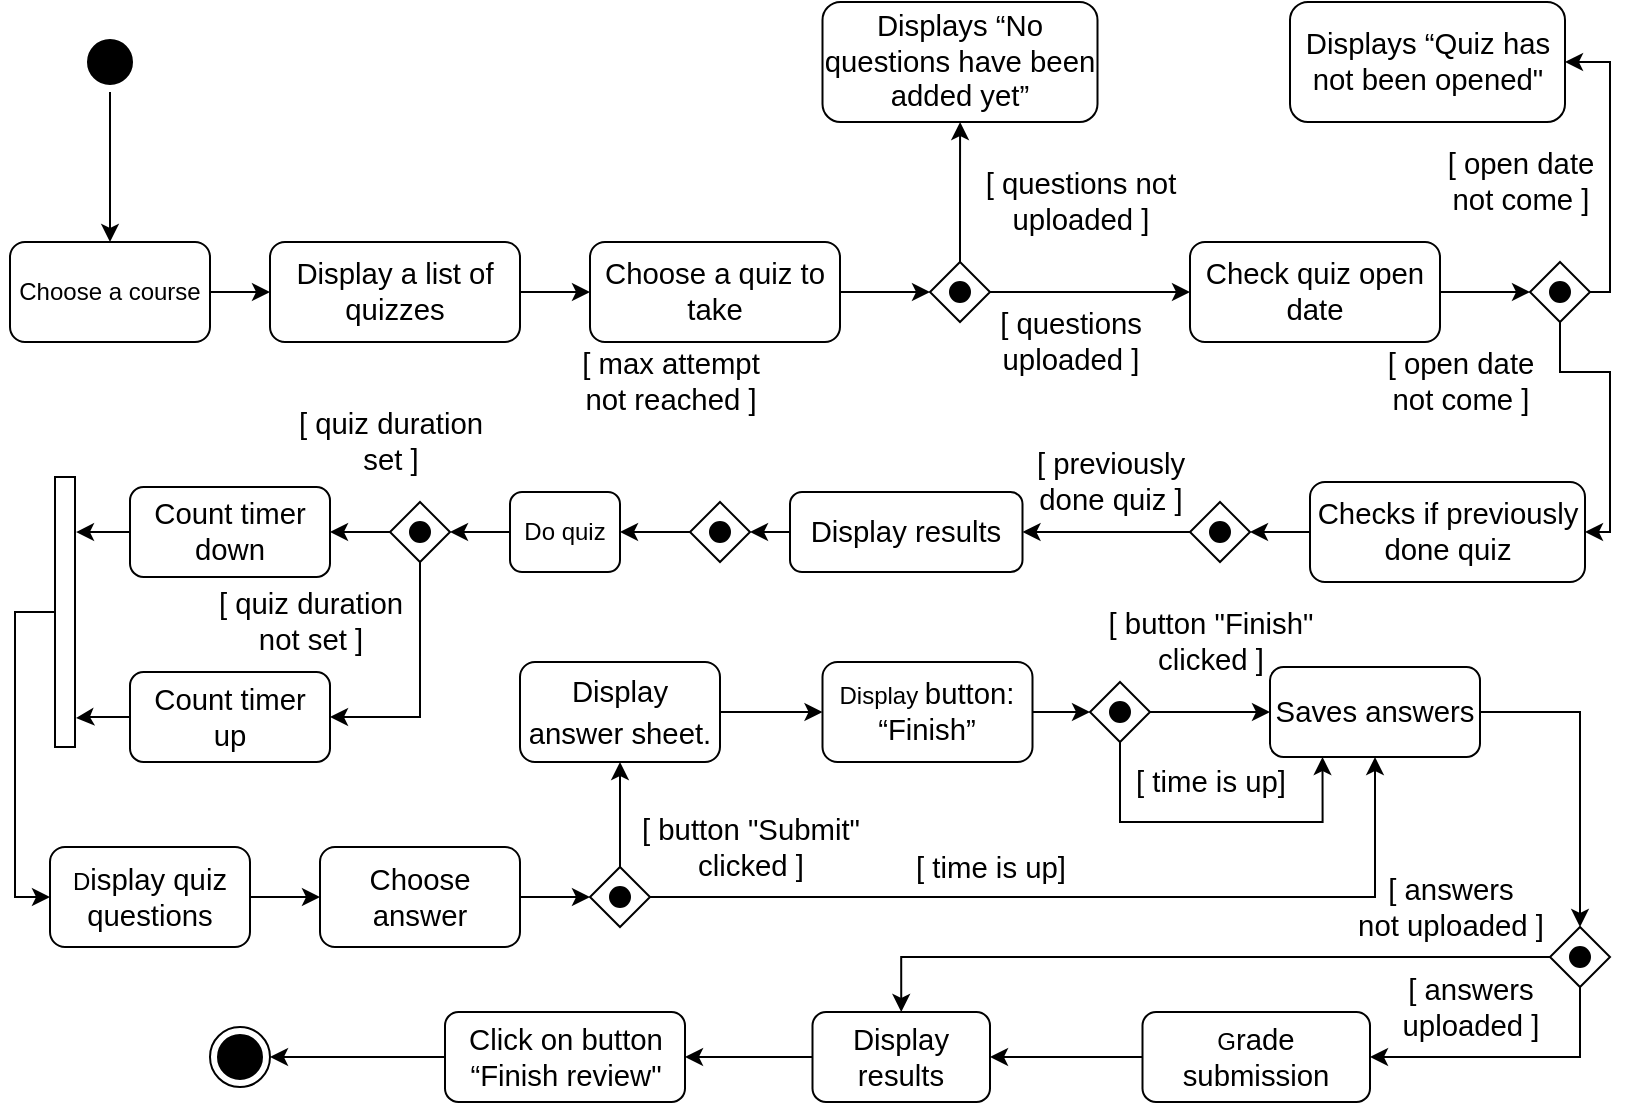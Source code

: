 <mxfile version="14.6.3" type="github">
  <diagram id="HvqQM-I7t3wVY7urHc3_" name="Page-1">
    <mxGraphModel dx="1422" dy="751" grid="1" gridSize="10" guides="1" tooltips="1" connect="1" arrows="1" fold="1" page="1" pageScale="1" pageWidth="827" pageHeight="1169" math="0" shadow="0">
      <root>
        <mxCell id="0" />
        <mxCell id="1" parent="0" />
        <mxCell id="4EETxAyDpQWCK0r4zNha-4" value="" style="edgeStyle=orthogonalEdgeStyle;rounded=0;orthogonalLoop=1;jettySize=auto;html=1;" parent="1" source="XsodSHadwsmzP9jJMz4_-39" target="4EETxAyDpQWCK0r4zNha-2" edge="1">
          <mxGeometry relative="1" as="geometry">
            <mxPoint x="60" y="80" as="sourcePoint" />
          </mxGeometry>
        </mxCell>
        <mxCell id="QtU8lgQa15zFkYiqKTXy-1" value="" style="edgeStyle=orthogonalEdgeStyle;rounded=0;orthogonalLoop=1;jettySize=auto;html=1;" parent="1" source="4EETxAyDpQWCK0r4zNha-2" target="4EETxAyDpQWCK0r4zNha-3" edge="1">
          <mxGeometry relative="1" as="geometry" />
        </mxCell>
        <mxCell id="4EETxAyDpQWCK0r4zNha-2" value="Choose a course" style="rounded=1;whiteSpace=wrap;html=1;fillColor=#FFFFFF;" parent="1" vertex="1">
          <mxGeometry x="10" y="130" width="100" height="50" as="geometry" />
        </mxCell>
        <mxCell id="QtU8lgQa15zFkYiqKTXy-4" value="" style="edgeStyle=orthogonalEdgeStyle;rounded=0;orthogonalLoop=1;jettySize=auto;html=1;" parent="1" source="4EETxAyDpQWCK0r4zNha-3" target="QtU8lgQa15zFkYiqKTXy-3" edge="1">
          <mxGeometry relative="1" as="geometry" />
        </mxCell>
        <mxCell id="4EETxAyDpQWCK0r4zNha-3" value="&lt;span style=&quot;font-size: 11pt ; font-family: &amp;#34;arial&amp;#34; ; color: rgb(0 , 0 , 0) ; background-color: transparent ; font-weight: 400 ; font-style: normal ; font-variant: normal ; text-decoration: none ; vertical-align: baseline&quot; id=&quot;docs-internal-guid-ca1dcce4-7fff-27a4-cba9-b2763112202d&quot;&gt;Display a list of quizzes&lt;/span&gt;" style="rounded=1;whiteSpace=wrap;html=1;fillColor=#FFFFFF;" parent="1" vertex="1">
          <mxGeometry x="140" y="130" width="125" height="50" as="geometry" />
        </mxCell>
        <mxCell id="EMLoT_DQCo54XdzdIxfW-8" style="edgeStyle=orthogonalEdgeStyle;rounded=0;orthogonalLoop=1;jettySize=auto;html=1;entryX=0;entryY=0.5;entryDx=0;entryDy=0;" parent="1" source="QtU8lgQa15zFkYiqKTXy-3" target="QtU8lgQa15zFkYiqKTXy-5" edge="1">
          <mxGeometry relative="1" as="geometry" />
        </mxCell>
        <mxCell id="QtU8lgQa15zFkYiqKTXy-3" value="&lt;span style=&quot;font-size: 11pt ; font-family: &amp;#34;arial&amp;#34; ; color: rgb(0 , 0 , 0) ; background-color: transparent ; font-weight: 400 ; font-style: normal ; font-variant: normal ; text-decoration: none ; vertical-align: baseline&quot; id=&quot;docs-internal-guid-f9b0f070-7fff-f607-0604-e5bbde5d65c2&quot;&gt;Choose a quiz to take&lt;/span&gt;" style="rounded=1;whiteSpace=wrap;html=1;fillColor=#FFFFFF;" parent="1" vertex="1">
          <mxGeometry x="300" y="130" width="125" height="50" as="geometry" />
        </mxCell>
        <mxCell id="EMLoT_DQCo54XdzdIxfW-4" value="" style="group" parent="1" vertex="1" connectable="0">
          <mxGeometry x="470" y="140" width="30" height="30" as="geometry" />
        </mxCell>
        <mxCell id="EMLoT_DQCo54XdzdIxfW-7" value="" style="group" parent="EMLoT_DQCo54XdzdIxfW-4" vertex="1" connectable="0">
          <mxGeometry width="30" height="30" as="geometry" />
        </mxCell>
        <mxCell id="QtU8lgQa15zFkYiqKTXy-5" value="" style="rhombus;whiteSpace=wrap;html=1;fillColor=#FFFFFF;" parent="EMLoT_DQCo54XdzdIxfW-7" vertex="1">
          <mxGeometry width="30" height="30" as="geometry" />
        </mxCell>
        <mxCell id="EMLoT_DQCo54XdzdIxfW-1" value="" style="ellipse;whiteSpace=wrap;html=1;aspect=fixed;fillColor=#000000;" parent="EMLoT_DQCo54XdzdIxfW-7" vertex="1">
          <mxGeometry x="10" y="10" width="10" height="10" as="geometry" />
        </mxCell>
        <mxCell id="EMLoT_DQCo54XdzdIxfW-17" style="edgeStyle=orthogonalEdgeStyle;rounded=0;orthogonalLoop=1;jettySize=auto;html=1;exitX=1;exitY=0.5;exitDx=0;exitDy=0;entryX=0;entryY=0.5;entryDx=0;entryDy=0;" parent="1" source="EMLoT_DQCo54XdzdIxfW-9" target="EMLoT_DQCo54XdzdIxfW-15" edge="1">
          <mxGeometry relative="1" as="geometry" />
        </mxCell>
        <mxCell id="EMLoT_DQCo54XdzdIxfW-9" value="&lt;span style=&quot;font-size: 11pt ; font-family: &amp;#34;arial&amp;#34; ; color: rgb(0 , 0 , 0) ; background-color: transparent ; font-weight: 400 ; font-style: normal ; font-variant: normal ; text-decoration: none ; vertical-align: baseline&quot; id=&quot;docs-internal-guid-7c33a0d0-7fff-b234-5660-c0ef3cbe4906&quot;&gt;Check quiz open date&lt;/span&gt;" style="rounded=1;whiteSpace=wrap;html=1;fillColor=#FFFFFF;" parent="1" vertex="1">
          <mxGeometry x="600" y="130" width="125" height="50" as="geometry" />
        </mxCell>
        <mxCell id="EMLoT_DQCo54XdzdIxfW-10" value="" style="edgeStyle=orthogonalEdgeStyle;rounded=0;orthogonalLoop=1;jettySize=auto;html=1;" parent="1" source="QtU8lgQa15zFkYiqKTXy-5" target="EMLoT_DQCo54XdzdIxfW-9" edge="1">
          <mxGeometry relative="1" as="geometry" />
        </mxCell>
        <mxCell id="EMLoT_DQCo54XdzdIxfW-11" value="&lt;div&gt;&lt;span style=&quot;font-size: 11pt ; font-family: &amp;#34;arial&amp;#34; ; color: rgb(0 , 0 , 0) ; background-color: transparent ; font-weight: 400 ; font-style: normal ; font-variant: normal ; text-decoration: none ; vertical-align: baseline&quot; id=&quot;docs-internal-guid-7c33a0d0-7fff-b234-5660-c0ef3cbe4906&quot;&gt;[ questions &lt;br&gt;&lt;/span&gt;&lt;/div&gt;&lt;div&gt;&lt;span style=&quot;font-size: 11pt ; font-family: &amp;#34;arial&amp;#34; ; color: rgb(0 , 0 , 0) ; background-color: transparent ; font-weight: 400 ; font-style: normal ; font-variant: normal ; text-decoration: none ; vertical-align: baseline&quot; id=&quot;docs-internal-guid-7c33a0d0-7fff-b234-5660-c0ef3cbe4906&quot;&gt;uploaded ]&lt;/span&gt;&lt;/div&gt;" style="edgeLabel;html=1;align=center;verticalAlign=middle;resizable=0;points=[];" parent="EMLoT_DQCo54XdzdIxfW-10" vertex="1" connectable="0">
          <mxGeometry x="-0.3" y="-2" relative="1" as="geometry">
            <mxPoint x="5" y="23" as="offset" />
          </mxGeometry>
        </mxCell>
        <mxCell id="EMLoT_DQCo54XdzdIxfW-34" value="&lt;div&gt;&lt;span style=&quot;font-size: 11pt ; font-family: &amp;#34;arial&amp;#34; ; color: rgb(0 , 0 , 0) ; background-color: transparent ; font-weight: 400 ; font-style: normal ; font-variant: normal ; text-decoration: none ; vertical-align: baseline&quot; id=&quot;docs-internal-guid-7c33a0d0-7fff-b234-5660-c0ef3cbe4906&quot;&gt;[ previously &lt;br&gt;&lt;/span&gt;&lt;/div&gt;&lt;div&gt;&lt;span style=&quot;font-size: 11pt ; font-family: &amp;#34;arial&amp;#34; ; color: rgb(0 , 0 , 0) ; background-color: transparent ; font-weight: 400 ; font-style: normal ; font-variant: normal ; text-decoration: none ; vertical-align: baseline&quot; id=&quot;docs-internal-guid-7c33a0d0-7fff-b234-5660-c0ef3cbe4906&quot;&gt;&lt;/span&gt;&lt;span style=&quot;font-size: 11pt ; font-family: &amp;#34;arial&amp;#34; ; color: rgb(0 , 0 , 0) ; background-color: transparent ; font-weight: 400 ; font-style: normal ; font-variant: normal ; text-decoration: none ; vertical-align: baseline&quot; id=&quot;docs-internal-guid-2d954c88-7fff-5672-d39d-e16bd0bce384&quot;&gt;done  quiz&lt;/span&gt;&lt;span style=&quot;font-size: 11pt ; font-family: &amp;#34;arial&amp;#34; ; color: rgb(0 , 0 , 0) ; background-color: transparent ; font-weight: 400 ; font-style: normal ; font-variant: normal ; text-decoration: none ; vertical-align: baseline&quot; id=&quot;docs-internal-guid-7c33a0d0-7fff-b234-5660-c0ef3cbe4906&quot;&gt; ]&lt;/span&gt;&lt;/div&gt;" style="edgeLabel;html=1;align=center;verticalAlign=middle;resizable=0;points=[];" parent="EMLoT_DQCo54XdzdIxfW-10" vertex="1" connectable="0">
          <mxGeometry x="-0.3" y="-2" relative="1" as="geometry">
            <mxPoint x="25" y="93" as="offset" />
          </mxGeometry>
        </mxCell>
        <mxCell id="EMLoT_DQCo54XdzdIxfW-38" value="&lt;div&gt;&lt;span style=&quot;font-size: 11pt ; font-family: &amp;#34;arial&amp;#34; ; color: rgb(0 , 0 , 0) ; background-color: transparent ; font-weight: 400 ; font-style: normal ; font-variant: normal ; text-decoration: none ; vertical-align: baseline&quot; id=&quot;docs-internal-guid-7c33a0d0-7fff-b234-5660-c0ef3cbe4906&quot;&gt;[ &lt;/span&gt;&lt;span style=&quot;font-size: 11pt ; font-family: &amp;#34;arial&amp;#34; ; color: rgb(0 , 0 , 0) ; background-color: transparent ; font-weight: 400 ; font-style: normal ; font-variant: normal ; text-decoration: none ; vertical-align: baseline&quot; id=&quot;docs-internal-guid-54b99eb1-7fff-6bb4-ce51-234c194e9e12&quot;&gt;max attempt &lt;br&gt;&lt;/span&gt;&lt;/div&gt;&lt;div&gt;&lt;span style=&quot;font-size: 11pt ; font-family: &amp;#34;arial&amp;#34; ; color: rgb(0 , 0 , 0) ; background-color: transparent ; font-weight: 400 ; font-style: normal ; font-variant: normal ; text-decoration: none ; vertical-align: baseline&quot; id=&quot;docs-internal-guid-54b99eb1-7fff-6bb4-ce51-234c194e9e12&quot;&gt;not reached &lt;/span&gt;&lt;span style=&quot;font-size: 11pt ; font-family: &amp;#34;arial&amp;#34; ; color: rgb(0 , 0 , 0) ; background-color: transparent ; font-weight: 400 ; font-style: normal ; font-variant: normal ; text-decoration: none ; vertical-align: baseline&quot; id=&quot;docs-internal-guid-7c33a0d0-7fff-b234-5660-c0ef3cbe4906&quot;&gt;]&lt;/span&gt;&lt;/div&gt;" style="edgeLabel;html=1;align=center;verticalAlign=middle;resizable=0;points=[];" parent="EMLoT_DQCo54XdzdIxfW-10" vertex="1" connectable="0">
          <mxGeometry x="-0.3" y="-2" relative="1" as="geometry">
            <mxPoint x="-195" y="43" as="offset" />
          </mxGeometry>
        </mxCell>
        <mxCell id="EMLoT_DQCo54XdzdIxfW-56" value="&lt;div&gt;&lt;span style=&quot;font-size: 11pt ; font-family: &amp;#34;arial&amp;#34; ; color: rgb(0 , 0 , 0) ; background-color: transparent ; font-weight: 400 ; font-style: normal ; font-variant: normal ; text-decoration: none ; vertical-align: baseline&quot; id=&quot;docs-internal-guid-7c33a0d0-7fff-b234-5660-c0ef3cbe4906&quot;&gt;[ quiz &lt;/span&gt;&lt;span style=&quot;font-size: 11pt ; font-family: &amp;#34;arial&amp;#34; ; color: rgb(0 , 0 , 0) ; background-color: transparent ; font-weight: 400 ; font-style: normal ; font-variant: normal ; text-decoration: none ; vertical-align: baseline&quot; id=&quot;docs-internal-guid-78c24208-7fff-800c-d850-6933cc3fbe24&quot;&gt;duration &lt;br&gt;&lt;/span&gt;&lt;/div&gt;&lt;div&gt;&lt;span style=&quot;font-size: 11pt ; font-family: &amp;#34;arial&amp;#34; ; color: rgb(0 , 0 , 0) ; background-color: transparent ; font-weight: 400 ; font-style: normal ; font-variant: normal ; text-decoration: none ; vertical-align: baseline&quot; id=&quot;docs-internal-guid-78c24208-7fff-800c-d850-6933cc3fbe24&quot;&gt;set&lt;/span&gt;&lt;span style=&quot;font-size: 11pt ; font-family: &amp;#34;arial&amp;#34; ; color: rgb(0 , 0 , 0) ; background-color: transparent ; font-weight: 400 ; font-style: normal ; font-variant: normal ; text-decoration: none ; vertical-align: baseline&quot; id=&quot;docs-internal-guid-54b99eb1-7fff-6bb4-ce51-234c194e9e12&quot;&gt;&lt;/span&gt;&lt;span style=&quot;font-size: 11pt ; font-family: &amp;#34;arial&amp;#34; ; color: rgb(0 , 0 , 0) ; background-color: transparent ; font-weight: 400 ; font-style: normal ; font-variant: normal ; text-decoration: none ; vertical-align: baseline&quot; id=&quot;docs-internal-guid-7c33a0d0-7fff-b234-5660-c0ef3cbe4906&quot;&gt; ]&lt;/span&gt;&lt;/div&gt;" style="edgeLabel;html=1;align=center;verticalAlign=middle;resizable=0;points=[];" parent="EMLoT_DQCo54XdzdIxfW-10" vertex="1" connectable="0">
          <mxGeometry x="-0.3" y="-2" relative="1" as="geometry">
            <mxPoint x="-335" y="73" as="offset" />
          </mxGeometry>
        </mxCell>
        <mxCell id="EMLoT_DQCo54XdzdIxfW-59" value="&lt;div&gt;&lt;span style=&quot;font-size: 11pt ; font-family: &amp;#34;arial&amp;#34; ; color: rgb(0 , 0 , 0) ; background-color: transparent ; font-weight: 400 ; font-style: normal ; font-variant: normal ; text-decoration: none ; vertical-align: baseline&quot; id=&quot;docs-internal-guid-7c33a0d0-7fff-b234-5660-c0ef3cbe4906&quot;&gt;[ quiz &lt;/span&gt;&lt;span style=&quot;font-size: 11pt ; font-family: &amp;#34;arial&amp;#34; ; color: rgb(0 , 0 , 0) ; background-color: transparent ; font-weight: 400 ; font-style: normal ; font-variant: normal ; text-decoration: none ; vertical-align: baseline&quot; id=&quot;docs-internal-guid-78c24208-7fff-800c-d850-6933cc3fbe24&quot;&gt;duration&lt;/span&gt;&lt;/div&gt;&lt;div&gt;&lt;span style=&quot;font-size: 11pt ; font-family: &amp;#34;arial&amp;#34; ; color: rgb(0 , 0 , 0) ; background-color: transparent ; font-weight: 400 ; font-style: normal ; font-variant: normal ; text-decoration: none ; vertical-align: baseline&quot; id=&quot;docs-internal-guid-78c24208-7fff-800c-d850-6933cc3fbe24&quot;&gt;not&lt;/span&gt;&lt;span style=&quot;font-size: 11pt ; font-family: &amp;#34;arial&amp;#34; ; color: rgb(0 , 0 , 0) ; background-color: transparent ; font-weight: 400 ; font-style: normal ; font-variant: normal ; text-decoration: none ; vertical-align: baseline&quot; id=&quot;docs-internal-guid-78c24208-7fff-800c-d850-6933cc3fbe24&quot;&gt; set&lt;/span&gt;&lt;span style=&quot;font-size: 11pt ; font-family: &amp;#34;arial&amp;#34; ; color: rgb(0 , 0 , 0) ; background-color: transparent ; font-weight: 400 ; font-style: normal ; font-variant: normal ; text-decoration: none ; vertical-align: baseline&quot; id=&quot;docs-internal-guid-54b99eb1-7fff-6bb4-ce51-234c194e9e12&quot;&gt;&lt;/span&gt;&lt;span style=&quot;font-size: 11pt ; font-family: &amp;#34;arial&amp;#34; ; color: rgb(0 , 0 , 0) ; background-color: transparent ; font-weight: 400 ; font-style: normal ; font-variant: normal ; text-decoration: none ; vertical-align: baseline&quot; id=&quot;docs-internal-guid-7c33a0d0-7fff-b234-5660-c0ef3cbe4906&quot;&gt; ]&lt;/span&gt;&lt;/div&gt;" style="edgeLabel;html=1;align=center;verticalAlign=middle;resizable=0;points=[];" parent="EMLoT_DQCo54XdzdIxfW-10" vertex="1" connectable="0">
          <mxGeometry x="-0.3" y="-2" relative="1" as="geometry">
            <mxPoint x="-375" y="163" as="offset" />
          </mxGeometry>
        </mxCell>
        <mxCell id="XsodSHadwsmzP9jJMz4_-1" value="&lt;div&gt;&lt;span style=&quot;font-size: 11pt ; font-family: &amp;#34;arial&amp;#34; ; color: rgb(0 , 0 , 0) ; background-color: transparent ; font-weight: 400 ; font-style: normal ; font-variant: normal ; text-decoration: none ; vertical-align: baseline&quot; id=&quot;docs-internal-guid-7c33a0d0-7fff-b234-5660-c0ef3cbe4906&quot;&gt;[ &lt;/span&gt;&lt;span style=&quot;font-size: 11pt ; font-family: &amp;#34;arial&amp;#34; ; color: rgb(0 , 0 , 0) ; background-color: transparent ; font-weight: 400 ; font-style: normal ; font-variant: normal ; text-decoration: none ; vertical-align: baseline&quot; id=&quot;docs-internal-guid-f50e2c8d-7fff-2b7e-0449-d329af80f305&quot;&gt;&lt;span style=&quot;font-size: 11pt ; font-family: &amp;#34;arial&amp;#34; ; color: rgb(0 , 0 , 0) ; background-color: transparent ; font-weight: 400 ; font-style: normal ; font-variant: normal ; text-decoration: none ; vertical-align: baseline&quot; id=&quot;docs-internal-guid-f50e2c8d-7fff-2b7e-0449-d329af80f305&quot;&gt;button &quot;S&lt;/span&gt;ubmit&quot; &lt;br&gt;&lt;/span&gt;&lt;/div&gt;&lt;div&gt;&lt;span style=&quot;font-size: 11pt ; font-family: &amp;#34;arial&amp;#34; ; color: rgb(0 , 0 , 0) ; background-color: transparent ; font-weight: 400 ; font-style: normal ; font-variant: normal ; text-decoration: none ; vertical-align: baseline&quot; id=&quot;docs-internal-guid-f50e2c8d-7fff-2b7e-0449-d329af80f305&quot;&gt;clicked &lt;/span&gt;&lt;span style=&quot;font-size: 11pt ; font-family: &amp;#34;arial&amp;#34; ; color: rgb(0 , 0 , 0) ; background-color: transparent ; font-weight: 400 ; font-style: normal ; font-variant: normal ; text-decoration: none ; vertical-align: baseline&quot; id=&quot;docs-internal-guid-7c33a0d0-7fff-b234-5660-c0ef3cbe4906&quot;&gt;]&lt;/span&gt;&lt;/div&gt;" style="edgeLabel;html=1;align=center;verticalAlign=middle;resizable=0;points=[];" vertex="1" connectable="0" parent="EMLoT_DQCo54XdzdIxfW-10">
          <mxGeometry x="-0.3" y="-2" relative="1" as="geometry">
            <mxPoint x="-155" y="276" as="offset" />
          </mxGeometry>
        </mxCell>
        <mxCell id="XsodSHadwsmzP9jJMz4_-13" value="&lt;div&gt;&lt;span style=&quot;font-size: 11pt ; font-family: &amp;#34;arial&amp;#34; ; color: rgb(0 , 0 , 0) ; background-color: transparent ; font-weight: 400 ; font-style: normal ; font-variant: normal ; text-decoration: none ; vertical-align: baseline&quot; id=&quot;docs-internal-guid-7c33a0d0-7fff-b234-5660-c0ef3cbe4906&quot;&gt;[ &lt;/span&gt;&lt;span style=&quot;font-size: 11pt ; font-family: &amp;#34;arial&amp;#34; ; color: rgb(0 , 0 , 0) ; background-color: transparent ; font-weight: 400 ; font-style: normal ; font-variant: normal ; text-decoration: none ; vertical-align: baseline&quot; id=&quot;docs-internal-guid-f50e2c8d-7fff-2b7e-0449-d329af80f305&quot;&gt; button &quot;Finish&quot;&lt;br&gt;&lt;/span&gt;&lt;/div&gt;&lt;div&gt;&lt;span style=&quot;font-size: 11pt ; font-family: &amp;#34;arial&amp;#34; ; color: rgb(0 , 0 , 0) ; background-color: transparent ; font-weight: 400 ; font-style: normal ; font-variant: normal ; text-decoration: none ; vertical-align: baseline&quot; id=&quot;docs-internal-guid-f50e2c8d-7fff-2b7e-0449-d329af80f305&quot;&gt;clicked &lt;/span&gt;&lt;span style=&quot;font-size: 11pt ; font-family: &amp;#34;arial&amp;#34; ; color: rgb(0 , 0 , 0) ; background-color: transparent ; font-weight: 400 ; font-style: normal ; font-variant: normal ; text-decoration: none ; vertical-align: baseline&quot; id=&quot;docs-internal-guid-7c33a0d0-7fff-b234-5660-c0ef3cbe4906&quot;&gt;]&lt;/span&gt;&lt;/div&gt;" style="edgeLabel;html=1;align=center;verticalAlign=middle;resizable=0;points=[];" vertex="1" connectable="0" parent="EMLoT_DQCo54XdzdIxfW-10">
          <mxGeometry x="-0.3" y="-2" relative="1" as="geometry">
            <mxPoint x="75" y="173" as="offset" />
          </mxGeometry>
        </mxCell>
        <mxCell id="XsodSHadwsmzP9jJMz4_-16" value="&lt;div&gt;&lt;span style=&quot;font-size: 11pt ; font-family: &amp;#34;arial&amp;#34; ; color: rgb(0 , 0 , 0) ; background-color: transparent ; font-weight: 400 ; font-style: normal ; font-variant: normal ; text-decoration: none ; vertical-align: baseline&quot; id=&quot;docs-internal-guid-7c33a0d0-7fff-b234-5660-c0ef3cbe4906&quot;&gt;[ time is up&lt;/span&gt;&lt;span style=&quot;font-size: 11pt ; font-family: &amp;#34;arial&amp;#34; ; color: rgb(0 , 0 , 0) ; background-color: transparent ; font-weight: 400 ; font-style: normal ; font-variant: normal ; text-decoration: none ; vertical-align: baseline&quot; id=&quot;docs-internal-guid-f50e2c8d-7fff-2b7e-0449-d329af80f305&quot;&gt;&lt;/span&gt;&lt;span style=&quot;font-size: 11pt ; font-family: &amp;#34;arial&amp;#34; ; color: rgb(0 , 0 , 0) ; background-color: transparent ; font-weight: 400 ; font-style: normal ; font-variant: normal ; text-decoration: none ; vertical-align: baseline&quot; id=&quot;docs-internal-guid-7c33a0d0-7fff-b234-5660-c0ef3cbe4906&quot;&gt;]&lt;/span&gt;&lt;/div&gt;" style="edgeLabel;html=1;align=center;verticalAlign=middle;resizable=0;points=[];" vertex="1" connectable="0" parent="EMLoT_DQCo54XdzdIxfW-10">
          <mxGeometry x="-0.3" y="-2" relative="1" as="geometry">
            <mxPoint x="-35" y="286" as="offset" />
          </mxGeometry>
        </mxCell>
        <mxCell id="XsodSHadwsmzP9jJMz4_-17" value="&lt;div&gt;&lt;span style=&quot;font-size: 11pt ; font-family: &amp;#34;arial&amp;#34; ; color: rgb(0 , 0 , 0) ; background-color: transparent ; font-weight: 400 ; font-style: normal ; font-variant: normal ; text-decoration: none ; vertical-align: baseline&quot; id=&quot;docs-internal-guid-7c33a0d0-7fff-b234-5660-c0ef3cbe4906&quot;&gt;[ time is up&lt;/span&gt;&lt;span style=&quot;font-size: 11pt ; font-family: &amp;#34;arial&amp;#34; ; color: rgb(0 , 0 , 0) ; background-color: transparent ; font-weight: 400 ; font-style: normal ; font-variant: normal ; text-decoration: none ; vertical-align: baseline&quot; id=&quot;docs-internal-guid-f50e2c8d-7fff-2b7e-0449-d329af80f305&quot;&gt;&lt;/span&gt;&lt;span style=&quot;font-size: 11pt ; font-family: &amp;#34;arial&amp;#34; ; color: rgb(0 , 0 , 0) ; background-color: transparent ; font-weight: 400 ; font-style: normal ; font-variant: normal ; text-decoration: none ; vertical-align: baseline&quot; id=&quot;docs-internal-guid-7c33a0d0-7fff-b234-5660-c0ef3cbe4906&quot;&gt;]&lt;/span&gt;&lt;/div&gt;" style="edgeLabel;html=1;align=center;verticalAlign=middle;resizable=0;points=[];" vertex="1" connectable="0" parent="EMLoT_DQCo54XdzdIxfW-10">
          <mxGeometry x="-0.3" y="-2" relative="1" as="geometry">
            <mxPoint x="75" y="243" as="offset" />
          </mxGeometry>
        </mxCell>
        <mxCell id="XsodSHadwsmzP9jJMz4_-35" value="&lt;div&gt;&lt;span style=&quot;font-size: 11pt ; font-family: &amp;#34;arial&amp;#34; ; color: rgb(0 , 0 , 0) ; background-color: transparent ; font-weight: 400 ; font-style: normal ; font-variant: normal ; text-decoration: none ; vertical-align: baseline&quot; id=&quot;docs-internal-guid-7c33a0d0-7fff-b234-5660-c0ef3cbe4906&quot;&gt;[ answers &lt;br&gt;&lt;/span&gt;&lt;/div&gt;&lt;div&gt;&lt;span style=&quot;font-size: 11pt ; font-family: &amp;#34;arial&amp;#34; ; color: rgb(0 , 0 , 0) ; background-color: transparent ; font-weight: 400 ; font-style: normal ; font-variant: normal ; text-decoration: none ; vertical-align: baseline&quot; id=&quot;docs-internal-guid-7c33a0d0-7fff-b234-5660-c0ef3cbe4906&quot;&gt;uploaded &lt;/span&gt;&lt;span style=&quot;font-size: 11pt ; font-family: &amp;#34;arial&amp;#34; ; color: rgb(0 , 0 , 0) ; background-color: transparent ; font-weight: 400 ; font-style: normal ; font-variant: normal ; text-decoration: none ; vertical-align: baseline&quot; id=&quot;docs-internal-guid-7c33a0d0-7fff-b234-5660-c0ef3cbe4906&quot;&gt;]&lt;/span&gt;&lt;/div&gt;" style="edgeLabel;html=1;align=center;verticalAlign=middle;resizable=0;points=[];" vertex="1" connectable="0" parent="EMLoT_DQCo54XdzdIxfW-10">
          <mxGeometry x="-0.3" y="-2" relative="1" as="geometry">
            <mxPoint x="205" y="356" as="offset" />
          </mxGeometry>
        </mxCell>
        <mxCell id="XsodSHadwsmzP9jJMz4_-36" value="&lt;div&gt;&lt;span style=&quot;font-size: 11pt ; font-family: &amp;#34;arial&amp;#34; ; color: rgb(0 , 0 , 0) ; background-color: transparent ; font-weight: 400 ; font-style: normal ; font-variant: normal ; text-decoration: none ; vertical-align: baseline&quot; id=&quot;docs-internal-guid-7c33a0d0-7fff-b234-5660-c0ef3cbe4906&quot;&gt;[ answers &lt;br&gt;&lt;/span&gt;&lt;/div&gt;&lt;div&gt;&lt;span style=&quot;font-size: 11pt ; font-family: &amp;#34;arial&amp;#34; ; color: rgb(0 , 0 , 0) ; background-color: transparent ; font-weight: 400 ; font-style: normal ; font-variant: normal ; text-decoration: none ; vertical-align: baseline&quot; id=&quot;docs-internal-guid-7c33a0d0-7fff-b234-5660-c0ef3cbe4906&quot;&gt;not uploaded &lt;/span&gt;&lt;span style=&quot;font-size: 11pt ; font-family: &amp;#34;arial&amp;#34; ; color: rgb(0 , 0 , 0) ; background-color: transparent ; font-weight: 400 ; font-style: normal ; font-variant: normal ; text-decoration: none ; vertical-align: baseline&quot; id=&quot;docs-internal-guid-7c33a0d0-7fff-b234-5660-c0ef3cbe4906&quot;&gt;]&lt;/span&gt;&lt;/div&gt;" style="edgeLabel;html=1;align=center;verticalAlign=middle;resizable=0;points=[];" vertex="1" connectable="0" parent="EMLoT_DQCo54XdzdIxfW-10">
          <mxGeometry x="-0.3" y="-2" relative="1" as="geometry">
            <mxPoint x="195" y="306" as="offset" />
          </mxGeometry>
        </mxCell>
        <mxCell id="EMLoT_DQCo54XdzdIxfW-12" value="&lt;span style=&quot;font-size: 11pt ; font-family: &amp;#34;arial&amp;#34; ; color: rgb(0 , 0 , 0) ; background-color: transparent ; font-weight: 400 ; font-style: normal ; font-variant: normal ; text-decoration: none ; vertical-align: baseline&quot; id=&quot;docs-internal-guid-cef091fc-7fff-853b-4662-05197f052c5b&quot;&gt;Displays “No questions have been added yet”&lt;/span&gt;" style="rounded=1;whiteSpace=wrap;html=1;fillColor=#FFFFFF;" parent="1" vertex="1">
          <mxGeometry x="416.25" y="10" width="137.5" height="60" as="geometry" />
        </mxCell>
        <mxCell id="EMLoT_DQCo54XdzdIxfW-13" value="" style="group" parent="1" vertex="1" connectable="0">
          <mxGeometry x="770" y="140" width="30" height="30" as="geometry" />
        </mxCell>
        <mxCell id="EMLoT_DQCo54XdzdIxfW-14" value="" style="group" parent="EMLoT_DQCo54XdzdIxfW-13" vertex="1" connectable="0">
          <mxGeometry width="30" height="30" as="geometry" />
        </mxCell>
        <mxCell id="EMLoT_DQCo54XdzdIxfW-15" value="" style="rhombus;whiteSpace=wrap;html=1;fillColor=#FFFFFF;" parent="EMLoT_DQCo54XdzdIxfW-14" vertex="1">
          <mxGeometry width="30" height="30" as="geometry" />
        </mxCell>
        <mxCell id="EMLoT_DQCo54XdzdIxfW-16" value="" style="ellipse;whiteSpace=wrap;html=1;aspect=fixed;fillColor=#000000;" parent="EMLoT_DQCo54XdzdIxfW-14" vertex="1">
          <mxGeometry x="10" y="10" width="10" height="10" as="geometry" />
        </mxCell>
        <mxCell id="EMLoT_DQCo54XdzdIxfW-18" value="" style="edgeStyle=orthogonalEdgeStyle;rounded=0;orthogonalLoop=1;jettySize=auto;html=1;" parent="1" source="QtU8lgQa15zFkYiqKTXy-5" target="EMLoT_DQCo54XdzdIxfW-12" edge="1">
          <mxGeometry relative="1" as="geometry" />
        </mxCell>
        <mxCell id="EMLoT_DQCo54XdzdIxfW-19" value="&lt;div&gt;&lt;span style=&quot;font-size: 11pt ; font-family: &amp;#34;arial&amp;#34; ; color: rgb(0 , 0 , 0) ; background-color: transparent ; font-weight: 400 ; font-style: normal ; font-variant: normal ; text-decoration: none ; vertical-align: baseline&quot; id=&quot;docs-internal-guid-7c33a0d0-7fff-b234-5660-c0ef3cbe4906&quot;&gt;[ questions not &lt;br&gt;&lt;/span&gt;&lt;/div&gt;&lt;div&gt;&lt;span style=&quot;font-size: 11pt ; font-family: &amp;#34;arial&amp;#34; ; color: rgb(0 , 0 , 0) ; background-color: transparent ; font-weight: 400 ; font-style: normal ; font-variant: normal ; text-decoration: none ; vertical-align: baseline&quot; id=&quot;docs-internal-guid-7c33a0d0-7fff-b234-5660-c0ef3cbe4906&quot;&gt;uploaded ]&lt;/span&gt;&lt;/div&gt;" style="text;html=1;align=center;verticalAlign=middle;resizable=0;points=[];autosize=1;strokeColor=none;" parent="1" vertex="1">
          <mxGeometry x="490" y="90" width="110" height="40" as="geometry" />
        </mxCell>
        <mxCell id="EMLoT_DQCo54XdzdIxfW-20" value="&lt;span style=&quot;font-size: 11pt ; font-family: &amp;#34;arial&amp;#34; ; color: rgb(0 , 0 , 0) ; background-color: transparent ; font-weight: 400 ; font-style: normal ; font-variant: normal ; text-decoration: none ; vertical-align: baseline&quot; id=&quot;docs-internal-guid-ab3f03fe-7fff-198d-31d8-8587cc29056a&quot;&gt;Displays “Quiz has not been opened&quot;&lt;/span&gt;" style="rounded=1;whiteSpace=wrap;html=1;fillColor=#FFFFFF;" parent="1" vertex="1">
          <mxGeometry x="650" y="10" width="137.5" height="60" as="geometry" />
        </mxCell>
        <mxCell id="EMLoT_DQCo54XdzdIxfW-22" style="edgeStyle=orthogonalEdgeStyle;rounded=0;orthogonalLoop=1;jettySize=auto;html=1;entryX=1;entryY=0.5;entryDx=0;entryDy=0;exitX=1;exitY=0.5;exitDx=0;exitDy=0;" parent="1" source="EMLoT_DQCo54XdzdIxfW-15" target="EMLoT_DQCo54XdzdIxfW-20" edge="1">
          <mxGeometry relative="1" as="geometry">
            <Array as="points">
              <mxPoint x="810" y="155" />
              <mxPoint x="810" y="40" />
            </Array>
          </mxGeometry>
        </mxCell>
        <mxCell id="EMLoT_DQCo54XdzdIxfW-23" value="&lt;div&gt;&lt;span style=&quot;font-size: 11pt ; font-family: &amp;#34;arial&amp;#34; ; color: rgb(0 , 0 , 0) ; background-color: transparent ; font-weight: 400 ; font-style: normal ; font-variant: normal ; text-decoration: none ; vertical-align: baseline&quot;&gt;[ open date&lt;/span&gt;&lt;/div&gt;&lt;div&gt;&lt;span style=&quot;font-size: 11pt ; font-family: &amp;#34;arial&amp;#34; ; color: rgb(0 , 0 , 0) ; background-color: transparent ; font-weight: 400 ; font-style: normal ; font-variant: normal ; text-decoration: none ; vertical-align: baseline&quot;&gt; not come ]&lt;/span&gt;&lt;/div&gt;" style="text;html=1;align=center;verticalAlign=middle;resizable=0;points=[];autosize=1;strokeColor=none;" parent="1" vertex="1">
          <mxGeometry x="720" y="80" width="90" height="40" as="geometry" />
        </mxCell>
        <mxCell id="EMLoT_DQCo54XdzdIxfW-32" style="edgeStyle=orthogonalEdgeStyle;rounded=0;orthogonalLoop=1;jettySize=auto;html=1;exitX=0;exitY=0.5;exitDx=0;exitDy=0;entryX=1;entryY=0.5;entryDx=0;entryDy=0;" parent="1" source="EMLoT_DQCo54XdzdIxfW-24" target="EMLoT_DQCo54XdzdIxfW-30" edge="1">
          <mxGeometry relative="1" as="geometry" />
        </mxCell>
        <mxCell id="EMLoT_DQCo54XdzdIxfW-24" value="&lt;span style=&quot;font-size: 11pt ; font-family: &amp;#34;arial&amp;#34; ; color: rgb(0 , 0 , 0) ; background-color: transparent ; font-weight: 400 ; font-style: normal ; font-variant: normal ; text-decoration: none ; vertical-align: baseline&quot; id=&quot;docs-internal-guid-1f1591d9-7fff-b90b-67a4-1ff4a32bd8f2&quot;&gt;Checks if previously done quiz&lt;/span&gt;" style="rounded=1;whiteSpace=wrap;html=1;fillColor=#FFFFFF;" parent="1" vertex="1">
          <mxGeometry x="660" y="250" width="137.5" height="50" as="geometry" />
        </mxCell>
        <mxCell id="EMLoT_DQCo54XdzdIxfW-25" value="" style="edgeStyle=orthogonalEdgeStyle;rounded=0;orthogonalLoop=1;jettySize=auto;html=1;entryX=1;entryY=0.5;entryDx=0;entryDy=0;" parent="1" source="EMLoT_DQCo54XdzdIxfW-15" target="EMLoT_DQCo54XdzdIxfW-24" edge="1">
          <mxGeometry relative="1" as="geometry">
            <Array as="points">
              <mxPoint x="785" y="195" />
              <mxPoint x="810" y="195" />
              <mxPoint x="810" y="275" />
            </Array>
          </mxGeometry>
        </mxCell>
        <mxCell id="EMLoT_DQCo54XdzdIxfW-26" value="&lt;div&gt;&lt;span style=&quot;font-size: 11pt ; font-family: &amp;#34;arial&amp;#34; ; color: rgb(0 , 0 , 0) ; background-color: transparent ; font-weight: 400 ; font-style: normal ; font-variant: normal ; text-decoration: none ; vertical-align: baseline&quot;&gt;[ open date&lt;/span&gt;&lt;/div&gt;&lt;div&gt;&lt;span style=&quot;font-size: 11pt ; font-family: &amp;#34;arial&amp;#34; ; color: rgb(0 , 0 , 0) ; background-color: transparent ; font-weight: 400 ; font-style: normal ; font-variant: normal ; text-decoration: none ; vertical-align: baseline&quot;&gt; not come ]&lt;/span&gt;&lt;/div&gt;" style="text;html=1;align=center;verticalAlign=middle;resizable=0;points=[];autosize=1;strokeColor=none;" parent="1" vertex="1">
          <mxGeometry x="690" y="180" width="90" height="40" as="geometry" />
        </mxCell>
        <mxCell id="EMLoT_DQCo54XdzdIxfW-43" style="edgeStyle=orthogonalEdgeStyle;rounded=0;orthogonalLoop=1;jettySize=auto;html=1;exitX=0;exitY=0.5;exitDx=0;exitDy=0;entryX=1;entryY=0.5;entryDx=0;entryDy=0;" parent="1" source="EMLoT_DQCo54XdzdIxfW-27" target="EMLoT_DQCo54XdzdIxfW-41" edge="1">
          <mxGeometry relative="1" as="geometry" />
        </mxCell>
        <mxCell id="EMLoT_DQCo54XdzdIxfW-27" value="&lt;span style=&quot;font-size: 11pt ; font-family: &amp;#34;arial&amp;#34; ; color: rgb(0 , 0 , 0) ; background-color: transparent ; font-weight: 400 ; font-style: normal ; font-variant: normal ; text-decoration: none ; vertical-align: baseline&quot; id=&quot;docs-internal-guid-35f5ddcc-7fff-9b2d-dc40-7fd0d26209b6&quot;&gt;Display results&lt;/span&gt;" style="rounded=1;whiteSpace=wrap;html=1;fillColor=#FFFFFF;" parent="1" vertex="1">
          <mxGeometry x="400" y="255" width="116.25" height="40" as="geometry" />
        </mxCell>
        <mxCell id="EMLoT_DQCo54XdzdIxfW-28" value="" style="group" parent="1" vertex="1" connectable="0">
          <mxGeometry x="600" y="260" width="30" height="30" as="geometry" />
        </mxCell>
        <mxCell id="EMLoT_DQCo54XdzdIxfW-29" value="" style="group" parent="EMLoT_DQCo54XdzdIxfW-28" vertex="1" connectable="0">
          <mxGeometry width="30" height="30" as="geometry" />
        </mxCell>
        <mxCell id="EMLoT_DQCo54XdzdIxfW-30" value="" style="rhombus;whiteSpace=wrap;html=1;fillColor=#FFFFFF;" parent="EMLoT_DQCo54XdzdIxfW-29" vertex="1">
          <mxGeometry width="30" height="30" as="geometry" />
        </mxCell>
        <mxCell id="EMLoT_DQCo54XdzdIxfW-31" value="" style="ellipse;whiteSpace=wrap;html=1;aspect=fixed;fillColor=#000000;" parent="EMLoT_DQCo54XdzdIxfW-29" vertex="1">
          <mxGeometry x="10" y="10" width="10" height="10" as="geometry" />
        </mxCell>
        <mxCell id="EMLoT_DQCo54XdzdIxfW-35" style="edgeStyle=orthogonalEdgeStyle;rounded=0;orthogonalLoop=1;jettySize=auto;html=1;" parent="1" source="EMLoT_DQCo54XdzdIxfW-30" target="EMLoT_DQCo54XdzdIxfW-27" edge="1">
          <mxGeometry relative="1" as="geometry" />
        </mxCell>
        <mxCell id="EMLoT_DQCo54XdzdIxfW-36" value="Do  quiz" style="rounded=1;whiteSpace=wrap;html=1;fillColor=#FFFFFF;" parent="1" vertex="1">
          <mxGeometry x="260" y="255" width="55" height="40" as="geometry" />
        </mxCell>
        <mxCell id="EMLoT_DQCo54XdzdIxfW-39" value="" style="group" parent="1" vertex="1" connectable="0">
          <mxGeometry x="350.0" y="260" width="30" height="30" as="geometry" />
        </mxCell>
        <mxCell id="EMLoT_DQCo54XdzdIxfW-40" value="" style="group" parent="EMLoT_DQCo54XdzdIxfW-39" vertex="1" connectable="0">
          <mxGeometry width="30" height="30" as="geometry" />
        </mxCell>
        <mxCell id="EMLoT_DQCo54XdzdIxfW-41" value="" style="rhombus;whiteSpace=wrap;html=1;fillColor=#FFFFFF;" parent="EMLoT_DQCo54XdzdIxfW-40" vertex="1">
          <mxGeometry width="30" height="30" as="geometry" />
        </mxCell>
        <mxCell id="EMLoT_DQCo54XdzdIxfW-42" value="" style="ellipse;whiteSpace=wrap;html=1;aspect=fixed;fillColor=#000000;" parent="EMLoT_DQCo54XdzdIxfW-40" vertex="1">
          <mxGeometry x="10" y="10" width="10" height="10" as="geometry" />
        </mxCell>
        <mxCell id="EMLoT_DQCo54XdzdIxfW-44" value="" style="edgeStyle=orthogonalEdgeStyle;rounded=0;orthogonalLoop=1;jettySize=auto;html=1;" parent="1" source="EMLoT_DQCo54XdzdIxfW-41" target="EMLoT_DQCo54XdzdIxfW-36" edge="1">
          <mxGeometry relative="1" as="geometry" />
        </mxCell>
        <mxCell id="EMLoT_DQCo54XdzdIxfW-45" style="edgeStyle=orthogonalEdgeStyle;rounded=0;orthogonalLoop=1;jettySize=auto;html=1;entryX=1;entryY=0.5;entryDx=0;entryDy=0;exitX=0;exitY=0.5;exitDx=0;exitDy=0;" parent="1" source="EMLoT_DQCo54XdzdIxfW-36" target="EMLoT_DQCo54XdzdIxfW-48" edge="1">
          <mxGeometry relative="1" as="geometry">
            <mxPoint x="120" y="275" as="sourcePoint" />
          </mxGeometry>
        </mxCell>
        <mxCell id="EMLoT_DQCo54XdzdIxfW-46" value="" style="group" parent="1" vertex="1" connectable="0">
          <mxGeometry x="200.0" y="260" width="30" height="30" as="geometry" />
        </mxCell>
        <mxCell id="EMLoT_DQCo54XdzdIxfW-47" value="" style="group" parent="EMLoT_DQCo54XdzdIxfW-46" vertex="1" connectable="0">
          <mxGeometry width="30" height="30" as="geometry" />
        </mxCell>
        <mxCell id="EMLoT_DQCo54XdzdIxfW-48" value="" style="rhombus;whiteSpace=wrap;html=1;fillColor=#FFFFFF;" parent="EMLoT_DQCo54XdzdIxfW-47" vertex="1">
          <mxGeometry width="30" height="30" as="geometry" />
        </mxCell>
        <mxCell id="EMLoT_DQCo54XdzdIxfW-49" value="" style="ellipse;whiteSpace=wrap;html=1;aspect=fixed;fillColor=#000000;" parent="EMLoT_DQCo54XdzdIxfW-47" vertex="1">
          <mxGeometry x="10" y="10" width="10" height="10" as="geometry" />
        </mxCell>
        <mxCell id="EMLoT_DQCo54XdzdIxfW-77" style="edgeStyle=orthogonalEdgeStyle;rounded=0;orthogonalLoop=1;jettySize=auto;html=1;entryX=0.796;entryY=1.05;entryDx=0;entryDy=0;entryPerimeter=0;" parent="1" source="EMLoT_DQCo54XdzdIxfW-50" target="EMLoT_DQCo54XdzdIxfW-64" edge="1">
          <mxGeometry relative="1" as="geometry">
            <mxPoint x="50" y="275" as="targetPoint" />
          </mxGeometry>
        </mxCell>
        <mxCell id="EMLoT_DQCo54XdzdIxfW-50" value="&lt;span style=&quot;font-size: 11pt ; font-family: &amp;#34;arial&amp;#34; ; color: rgb(0 , 0 , 0) ; background-color: transparent ; font-weight: 400 ; font-style: normal ; font-variant: normal ; text-decoration: none ; vertical-align: baseline&quot; id=&quot;docs-internal-guid-29b3e8fd-7fff-ec42-60b3-b9c445f9d79d&quot;&gt;Count timer down&lt;/span&gt;" style="rounded=1;whiteSpace=wrap;html=1;fillColor=#FFFFFF;" parent="1" vertex="1">
          <mxGeometry x="70" y="252.5" width="100" height="45" as="geometry" />
        </mxCell>
        <mxCell id="EMLoT_DQCo54XdzdIxfW-55" value="" style="edgeStyle=orthogonalEdgeStyle;rounded=0;orthogonalLoop=1;jettySize=auto;html=1;" parent="1" source="EMLoT_DQCo54XdzdIxfW-48" target="EMLoT_DQCo54XdzdIxfW-50" edge="1">
          <mxGeometry relative="1" as="geometry" />
        </mxCell>
        <mxCell id="XsodSHadwsmzP9jJMz4_-45" value="" style="edgeStyle=orthogonalEdgeStyle;rounded=0;orthogonalLoop=1;jettySize=auto;html=1;entryX=0.107;entryY=1.05;entryDx=0;entryDy=0;entryPerimeter=0;" edge="1" parent="1" source="EMLoT_DQCo54XdzdIxfW-57" target="EMLoT_DQCo54XdzdIxfW-64">
          <mxGeometry relative="1" as="geometry" />
        </mxCell>
        <mxCell id="EMLoT_DQCo54XdzdIxfW-57" value="&lt;div&gt;&lt;span style=&quot;font-size: 11pt ; font-family: &amp;#34;arial&amp;#34; ; color: rgb(0 , 0 , 0) ; background-color: transparent ; font-weight: 400 ; font-style: normal ; font-variant: normal ; text-decoration: none ; vertical-align: baseline&quot; id=&quot;docs-internal-guid-29b3e8fd-7fff-ec42-60b3-b9c445f9d79d&quot;&gt;Count timer &lt;br&gt;&lt;/span&gt;&lt;/div&gt;&lt;div&gt;&lt;span style=&quot;font-size: 11pt ; font-family: &amp;#34;arial&amp;#34; ; color: rgb(0 , 0 , 0) ; background-color: transparent ; font-weight: 400 ; font-style: normal ; font-variant: normal ; text-decoration: none ; vertical-align: baseline&quot; id=&quot;docs-internal-guid-29b3e8fd-7fff-ec42-60b3-b9c445f9d79d&quot;&gt;up&lt;/span&gt;&lt;/div&gt;" style="rounded=1;whiteSpace=wrap;html=1;fillColor=#FFFFFF;" parent="1" vertex="1">
          <mxGeometry x="70" y="345" width="100" height="45" as="geometry" />
        </mxCell>
        <mxCell id="EMLoT_DQCo54XdzdIxfW-91" value="" style="edgeStyle=orthogonalEdgeStyle;rounded=0;orthogonalLoop=1;jettySize=auto;html=1;" parent="1" source="EMLoT_DQCo54XdzdIxfW-60" target="EMLoT_DQCo54XdzdIxfW-81" edge="1">
          <mxGeometry relative="1" as="geometry" />
        </mxCell>
        <mxCell id="EMLoT_DQCo54XdzdIxfW-60" value="D&lt;span style=&quot;font-size: 11pt ; font-family: &amp;#34;arial&amp;#34; ; color: rgb(0 , 0 , 0) ; background-color: transparent ; font-weight: 400 ; font-style: normal ; font-variant: normal ; text-decoration: none ; vertical-align: baseline&quot; id=&quot;docs-internal-guid-01c487bf-7fff-c4a9-d6eb-bbfb4ede4df8&quot;&gt;isplay quiz questions&lt;/span&gt;" style="rounded=1;whiteSpace=wrap;html=1;fillColor=#FFFFFF;" parent="1" vertex="1">
          <mxGeometry x="30" y="432.5" width="100" height="50" as="geometry" />
        </mxCell>
        <mxCell id="EMLoT_DQCo54XdzdIxfW-80" style="edgeStyle=orthogonalEdgeStyle;rounded=0;orthogonalLoop=1;jettySize=auto;html=1;exitX=0.5;exitY=0;exitDx=0;exitDy=0;entryX=0;entryY=0.5;entryDx=0;entryDy=0;" parent="1" source="EMLoT_DQCo54XdzdIxfW-64" target="EMLoT_DQCo54XdzdIxfW-60" edge="1">
          <mxGeometry relative="1" as="geometry" />
        </mxCell>
        <mxCell id="EMLoT_DQCo54XdzdIxfW-64" value="" style="rounded=0;whiteSpace=wrap;html=1;rotation=-90;" parent="1" vertex="1">
          <mxGeometry x="-30" y="310" width="135" height="10" as="geometry" />
        </mxCell>
        <mxCell id="EMLoT_DQCo54XdzdIxfW-89" style="edgeStyle=orthogonalEdgeStyle;rounded=0;orthogonalLoop=1;jettySize=auto;html=1;entryX=0;entryY=0.5;entryDx=0;entryDy=0;" parent="1" source="EMLoT_DQCo54XdzdIxfW-81" target="EMLoT_DQCo54XdzdIxfW-86" edge="1">
          <mxGeometry relative="1" as="geometry" />
        </mxCell>
        <mxCell id="EMLoT_DQCo54XdzdIxfW-81" value="&lt;span style=&quot;font-size: 11pt ; font-family: &amp;#34;arial&amp;#34; ; color: rgb(0 , 0 , 0) ; background-color: transparent ; font-weight: 400 ; font-style: normal ; font-variant: normal ; text-decoration: none ; vertical-align: baseline&quot; id=&quot;docs-internal-guid-4bcfa4be-7fff-c79c-a2d7-36e345839ab0&quot;&gt;Choose answer&lt;/span&gt;" style="rounded=1;whiteSpace=wrap;html=1;fillColor=#FFFFFF;" parent="1" vertex="1">
          <mxGeometry x="165" y="432.5" width="100" height="50" as="geometry" />
        </mxCell>
        <mxCell id="XsodSHadwsmzP9jJMz4_-5" value="" style="edgeStyle=orthogonalEdgeStyle;rounded=0;orthogonalLoop=1;jettySize=auto;html=1;" edge="1" parent="1" source="EMLoT_DQCo54XdzdIxfW-83" target="XsodSHadwsmzP9jJMz4_-4">
          <mxGeometry relative="1" as="geometry" />
        </mxCell>
        <mxCell id="EMLoT_DQCo54XdzdIxfW-83" value="&lt;p dir=&quot;ltr&quot; style=&quot;line-height: 1.38 ; margin-top: 0pt ; margin-bottom: 0pt&quot; id=&quot;docs-internal-guid-7ea3b794-7fff-0b93-720c-399a96a18e8a&quot;&gt;&lt;span style=&quot;font-size: 11pt ; font-family: &amp;#34;arial&amp;#34; ; color: rgb(0 , 0 , 0) ; background-color: transparent ; font-weight: 400 ; font-style: normal ; font-variant: normal ; text-decoration: none ; vertical-align: baseline&quot;&gt;Display answer sheet.&lt;/span&gt;&lt;/p&gt;" style="rounded=1;whiteSpace=wrap;html=1;fillColor=#FFFFFF;" parent="1" vertex="1">
          <mxGeometry x="265" y="340" width="100" height="50" as="geometry" />
        </mxCell>
        <mxCell id="EMLoT_DQCo54XdzdIxfW-84" value="" style="group" parent="1" vertex="1" connectable="0">
          <mxGeometry x="300.0" y="442.5" width="30" height="30" as="geometry" />
        </mxCell>
        <mxCell id="EMLoT_DQCo54XdzdIxfW-85" value="" style="group" parent="EMLoT_DQCo54XdzdIxfW-84" vertex="1" connectable="0">
          <mxGeometry width="30" height="30" as="geometry" />
        </mxCell>
        <mxCell id="EMLoT_DQCo54XdzdIxfW-86" value="" style="rhombus;whiteSpace=wrap;html=1;fillColor=#FFFFFF;" parent="EMLoT_DQCo54XdzdIxfW-85" vertex="1">
          <mxGeometry width="30" height="30" as="geometry" />
        </mxCell>
        <mxCell id="EMLoT_DQCo54XdzdIxfW-87" value="" style="ellipse;whiteSpace=wrap;html=1;aspect=fixed;fillColor=#000000;" parent="EMLoT_DQCo54XdzdIxfW-85" vertex="1">
          <mxGeometry x="10" y="10" width="10" height="10" as="geometry" />
        </mxCell>
        <mxCell id="EMLoT_DQCo54XdzdIxfW-92" value="" style="edgeStyle=orthogonalEdgeStyle;rounded=0;orthogonalLoop=1;jettySize=auto;html=1;entryX=0.5;entryY=1;entryDx=0;entryDy=0;" parent="1" source="EMLoT_DQCo54XdzdIxfW-86" target="EMLoT_DQCo54XdzdIxfW-83" edge="1">
          <mxGeometry relative="1" as="geometry">
            <mxPoint x="315" y="402.5" as="targetPoint" />
          </mxGeometry>
        </mxCell>
        <mxCell id="XsodSHadwsmzP9jJMz4_-7" value="" style="edgeStyle=orthogonalEdgeStyle;rounded=0;orthogonalLoop=1;jettySize=auto;html=1;entryX=0;entryY=0.5;entryDx=0;entryDy=0;" edge="1" parent="1" source="XsodSHadwsmzP9jJMz4_-4" target="XsodSHadwsmzP9jJMz4_-10">
          <mxGeometry relative="1" as="geometry">
            <mxPoint x="590" y="410" as="targetPoint" />
          </mxGeometry>
        </mxCell>
        <mxCell id="XsodSHadwsmzP9jJMz4_-4" value="Display &lt;span style=&quot;font-size: 11pt ; font-family: &amp;#34;arial&amp;#34; ; color: rgb(0 , 0 , 0) ; background-color: transparent ; font-weight: 400 ; font-style: normal ; font-variant: normal ; text-decoration: none ; vertical-align: baseline&quot; id=&quot;docs-internal-guid-d5a5d27b-7fff-6837-b539-1ecc9b356148&quot;&gt;button: “Finish”&lt;/span&gt;" style="rounded=1;whiteSpace=wrap;html=1;fillColor=#FFFFFF;" vertex="1" parent="1">
          <mxGeometry x="416.25" y="340" width="105" height="50" as="geometry" />
        </mxCell>
        <mxCell id="XsodSHadwsmzP9jJMz4_-32" style="edgeStyle=orthogonalEdgeStyle;rounded=0;orthogonalLoop=1;jettySize=auto;html=1;entryX=0.5;entryY=0;entryDx=0;entryDy=0;" edge="1" parent="1" source="XsodSHadwsmzP9jJMz4_-6" target="XsodSHadwsmzP9jJMz4_-21">
          <mxGeometry relative="1" as="geometry" />
        </mxCell>
        <mxCell id="XsodSHadwsmzP9jJMz4_-6" value="&lt;span style=&quot;font-size: 11pt ; font-family: &amp;#34;arial&amp;#34; ; color: rgb(0 , 0 , 0) ; background-color: transparent ; font-weight: 400 ; font-style: normal ; font-variant: normal ; text-decoration: none ; vertical-align: baseline&quot; id=&quot;docs-internal-guid-5f91879f-7fff-8c90-f0b7-60bae0cb780e&quot;&gt;Saves answers&lt;/span&gt;" style="rounded=1;whiteSpace=wrap;html=1;fillColor=#FFFFFF;" vertex="1" parent="1">
          <mxGeometry x="640" y="342.5" width="105" height="45" as="geometry" />
        </mxCell>
        <mxCell id="XsodSHadwsmzP9jJMz4_-8" value="" style="group" vertex="1" connectable="0" parent="1">
          <mxGeometry x="550" y="350" width="30" height="30" as="geometry" />
        </mxCell>
        <mxCell id="XsodSHadwsmzP9jJMz4_-9" value="" style="group" vertex="1" connectable="0" parent="XsodSHadwsmzP9jJMz4_-8">
          <mxGeometry width="30" height="30" as="geometry" />
        </mxCell>
        <mxCell id="XsodSHadwsmzP9jJMz4_-10" value="" style="rhombus;whiteSpace=wrap;html=1;fillColor=#FFFFFF;" vertex="1" parent="XsodSHadwsmzP9jJMz4_-9">
          <mxGeometry width="30" height="30" as="geometry" />
        </mxCell>
        <mxCell id="XsodSHadwsmzP9jJMz4_-11" value="" style="ellipse;whiteSpace=wrap;html=1;aspect=fixed;fillColor=#000000;" vertex="1" parent="XsodSHadwsmzP9jJMz4_-9">
          <mxGeometry x="10" y="10" width="10" height="10" as="geometry" />
        </mxCell>
        <mxCell id="XsodSHadwsmzP9jJMz4_-12" style="edgeStyle=orthogonalEdgeStyle;rounded=0;orthogonalLoop=1;jettySize=auto;html=1;exitX=1;exitY=0.5;exitDx=0;exitDy=0;" edge="1" parent="1" source="XsodSHadwsmzP9jJMz4_-10" target="XsodSHadwsmzP9jJMz4_-6">
          <mxGeometry relative="1" as="geometry" />
        </mxCell>
        <mxCell id="XsodSHadwsmzP9jJMz4_-14" style="edgeStyle=orthogonalEdgeStyle;rounded=0;orthogonalLoop=1;jettySize=auto;html=1;entryX=0.5;entryY=1;entryDx=0;entryDy=0;" edge="1" parent="1" source="EMLoT_DQCo54XdzdIxfW-86" target="XsodSHadwsmzP9jJMz4_-6">
          <mxGeometry relative="1" as="geometry">
            <mxPoint x="692.5" y="400" as="targetPoint" />
          </mxGeometry>
        </mxCell>
        <mxCell id="XsodSHadwsmzP9jJMz4_-15" style="edgeStyle=orthogonalEdgeStyle;rounded=0;orthogonalLoop=1;jettySize=auto;html=1;entryX=0.25;entryY=1;entryDx=0;entryDy=0;" edge="1" parent="1" source="XsodSHadwsmzP9jJMz4_-10" target="XsodSHadwsmzP9jJMz4_-6">
          <mxGeometry relative="1" as="geometry">
            <Array as="points">
              <mxPoint x="565" y="420" />
              <mxPoint x="666" y="420" />
            </Array>
          </mxGeometry>
        </mxCell>
        <mxCell id="XsodSHadwsmzP9jJMz4_-31" value="" style="edgeStyle=orthogonalEdgeStyle;rounded=0;orthogonalLoop=1;jettySize=auto;html=1;" edge="1" parent="1" source="XsodSHadwsmzP9jJMz4_-18" target="XsodSHadwsmzP9jJMz4_-30">
          <mxGeometry relative="1" as="geometry" />
        </mxCell>
        <mxCell id="XsodSHadwsmzP9jJMz4_-18" value="G&lt;span style=&quot;font-size: 11pt ; font-family: &amp;#34;arial&amp;#34; ; color: rgb(0 , 0 , 0) ; background-color: transparent ; font-weight: 400 ; font-style: normal ; font-variant: normal ; text-decoration: none ; vertical-align: baseline&quot; id=&quot;docs-internal-guid-3cc5832d-7fff-b205-5b1f-c361a8305df8&quot;&gt;rade submission&lt;/span&gt;" style="rounded=1;whiteSpace=wrap;html=1;fillColor=#FFFFFF;" vertex="1" parent="1">
          <mxGeometry x="576.25" y="515" width="113.75" height="45" as="geometry" />
        </mxCell>
        <mxCell id="XsodSHadwsmzP9jJMz4_-19" value="" style="group" vertex="1" connectable="0" parent="1">
          <mxGeometry x="780" y="472.5" width="30" height="30" as="geometry" />
        </mxCell>
        <mxCell id="XsodSHadwsmzP9jJMz4_-20" value="" style="group" vertex="1" connectable="0" parent="XsodSHadwsmzP9jJMz4_-19">
          <mxGeometry width="30" height="30" as="geometry" />
        </mxCell>
        <mxCell id="XsodSHadwsmzP9jJMz4_-21" value="" style="rhombus;whiteSpace=wrap;html=1;fillColor=#FFFFFF;" vertex="1" parent="XsodSHadwsmzP9jJMz4_-20">
          <mxGeometry width="30" height="30" as="geometry" />
        </mxCell>
        <mxCell id="XsodSHadwsmzP9jJMz4_-22" value="" style="ellipse;whiteSpace=wrap;html=1;aspect=fixed;fillColor=#000000;" vertex="1" parent="XsodSHadwsmzP9jJMz4_-20">
          <mxGeometry x="10" y="10" width="10" height="10" as="geometry" />
        </mxCell>
        <mxCell id="XsodSHadwsmzP9jJMz4_-38" value="" style="edgeStyle=orthogonalEdgeStyle;rounded=0;orthogonalLoop=1;jettySize=auto;html=1;" edge="1" parent="1" source="XsodSHadwsmzP9jJMz4_-30" target="XsodSHadwsmzP9jJMz4_-37">
          <mxGeometry relative="1" as="geometry" />
        </mxCell>
        <mxCell id="XsodSHadwsmzP9jJMz4_-30" value="&lt;div&gt;&lt;span style=&quot;font-size: 11pt ; font-family: &amp;#34;arial&amp;#34; ; color: rgb(0 , 0 , 0) ; background-color: transparent ; font-weight: 400 ; font-style: normal ; font-variant: normal ; text-decoration: none ; vertical-align: baseline&quot; id=&quot;docs-internal-guid-6abb4fe6-7fff-49e5-219f-89c010a3d57d&quot;&gt;Display &lt;br&gt;&lt;/span&gt;&lt;/div&gt;&lt;div&gt;&lt;span style=&quot;font-size: 11pt ; font-family: &amp;#34;arial&amp;#34; ; color: rgb(0 , 0 , 0) ; background-color: transparent ; font-weight: 400 ; font-style: normal ; font-variant: normal ; text-decoration: none ; vertical-align: baseline&quot; id=&quot;docs-internal-guid-6abb4fe6-7fff-49e5-219f-89c010a3d57d&quot;&gt; results&lt;/span&gt;&lt;/div&gt;" style="rounded=1;whiteSpace=wrap;html=1;fillColor=#FFFFFF;" vertex="1" parent="1">
          <mxGeometry x="411.25" y="515" width="88.75" height="45" as="geometry" />
        </mxCell>
        <mxCell id="XsodSHadwsmzP9jJMz4_-33" style="edgeStyle=orthogonalEdgeStyle;rounded=0;orthogonalLoop=1;jettySize=auto;html=1;entryX=1;entryY=0.5;entryDx=0;entryDy=0;exitX=0.5;exitY=1;exitDx=0;exitDy=0;" edge="1" parent="1" source="XsodSHadwsmzP9jJMz4_-21" target="XsodSHadwsmzP9jJMz4_-18">
          <mxGeometry relative="1" as="geometry">
            <Array as="points">
              <mxPoint x="795" y="537.5" />
            </Array>
          </mxGeometry>
        </mxCell>
        <mxCell id="XsodSHadwsmzP9jJMz4_-34" style="edgeStyle=orthogonalEdgeStyle;rounded=0;orthogonalLoop=1;jettySize=auto;html=1;entryX=0.5;entryY=0;entryDx=0;entryDy=0;" edge="1" parent="1" source="XsodSHadwsmzP9jJMz4_-21" target="XsodSHadwsmzP9jJMz4_-30">
          <mxGeometry relative="1" as="geometry" />
        </mxCell>
        <mxCell id="XsodSHadwsmzP9jJMz4_-42" value="" style="edgeStyle=orthogonalEdgeStyle;rounded=0;orthogonalLoop=1;jettySize=auto;html=1;" edge="1" parent="1" source="XsodSHadwsmzP9jJMz4_-37" target="XsodSHadwsmzP9jJMz4_-41">
          <mxGeometry relative="1" as="geometry" />
        </mxCell>
        <mxCell id="XsodSHadwsmzP9jJMz4_-37" value="&lt;span style=&quot;font-size: 11pt ; font-family: &amp;#34;arial&amp;#34; ; color: rgb(0 , 0 , 0) ; background-color: transparent ; font-weight: 400 ; font-style: normal ; font-variant: normal ; text-decoration: none ; vertical-align: baseline&quot; id=&quot;docs-internal-guid-803a4988-7fff-6fa1-e97e-1600816e46a8&quot;&gt;Click on button “Finish review&quot;&lt;/span&gt;" style="rounded=1;whiteSpace=wrap;html=1;fillColor=#FFFFFF;" vertex="1" parent="1">
          <mxGeometry x="227.5" y="515" width="120" height="45" as="geometry" />
        </mxCell>
        <mxCell id="XsodSHadwsmzP9jJMz4_-39" value="" style="ellipse;html=1;shape=startState;fillColor=#000000;strokeColor=#000000;" vertex="1" parent="1">
          <mxGeometry x="45" y="25" width="30" height="30" as="geometry" />
        </mxCell>
        <mxCell id="XsodSHadwsmzP9jJMz4_-41" value="" style="ellipse;html=1;shape=endState;fillColor=#000000;strokeColor=#000000;" vertex="1" parent="1">
          <mxGeometry x="110" y="522.5" width="30" height="30" as="geometry" />
        </mxCell>
        <mxCell id="XsodSHadwsmzP9jJMz4_-43" style="edgeStyle=orthogonalEdgeStyle;rounded=0;orthogonalLoop=1;jettySize=auto;html=1;entryX=1;entryY=0.5;entryDx=0;entryDy=0;" edge="1" parent="1" source="EMLoT_DQCo54XdzdIxfW-48" target="EMLoT_DQCo54XdzdIxfW-57">
          <mxGeometry relative="1" as="geometry">
            <Array as="points">
              <mxPoint x="215" y="368" />
            </Array>
          </mxGeometry>
        </mxCell>
      </root>
    </mxGraphModel>
  </diagram>
</mxfile>
